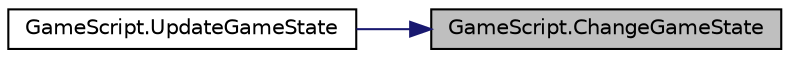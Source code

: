 digraph "GameScript.ChangeGameState"
{
 // LATEX_PDF_SIZE
  edge [fontname="Helvetica",fontsize="10",labelfontname="Helvetica",labelfontsize="10"];
  node [fontname="Helvetica",fontsize="10",shape=record];
  rankdir="RL";
  Node1 [label="GameScript.ChangeGameState",height=0.2,width=0.4,color="black", fillcolor="grey75", style="filled", fontcolor="black",tooltip=" "];
  Node1 -> Node2 [dir="back",color="midnightblue",fontsize="10",style="solid",fontname="Helvetica"];
  Node2 [label="GameScript.UpdateGameState",height=0.2,width=0.4,color="black", fillcolor="white", style="filled",URL="$class_game_script.html#a21cb4b6d316b9429c6bfed2c838ae890",tooltip=" "];
}
